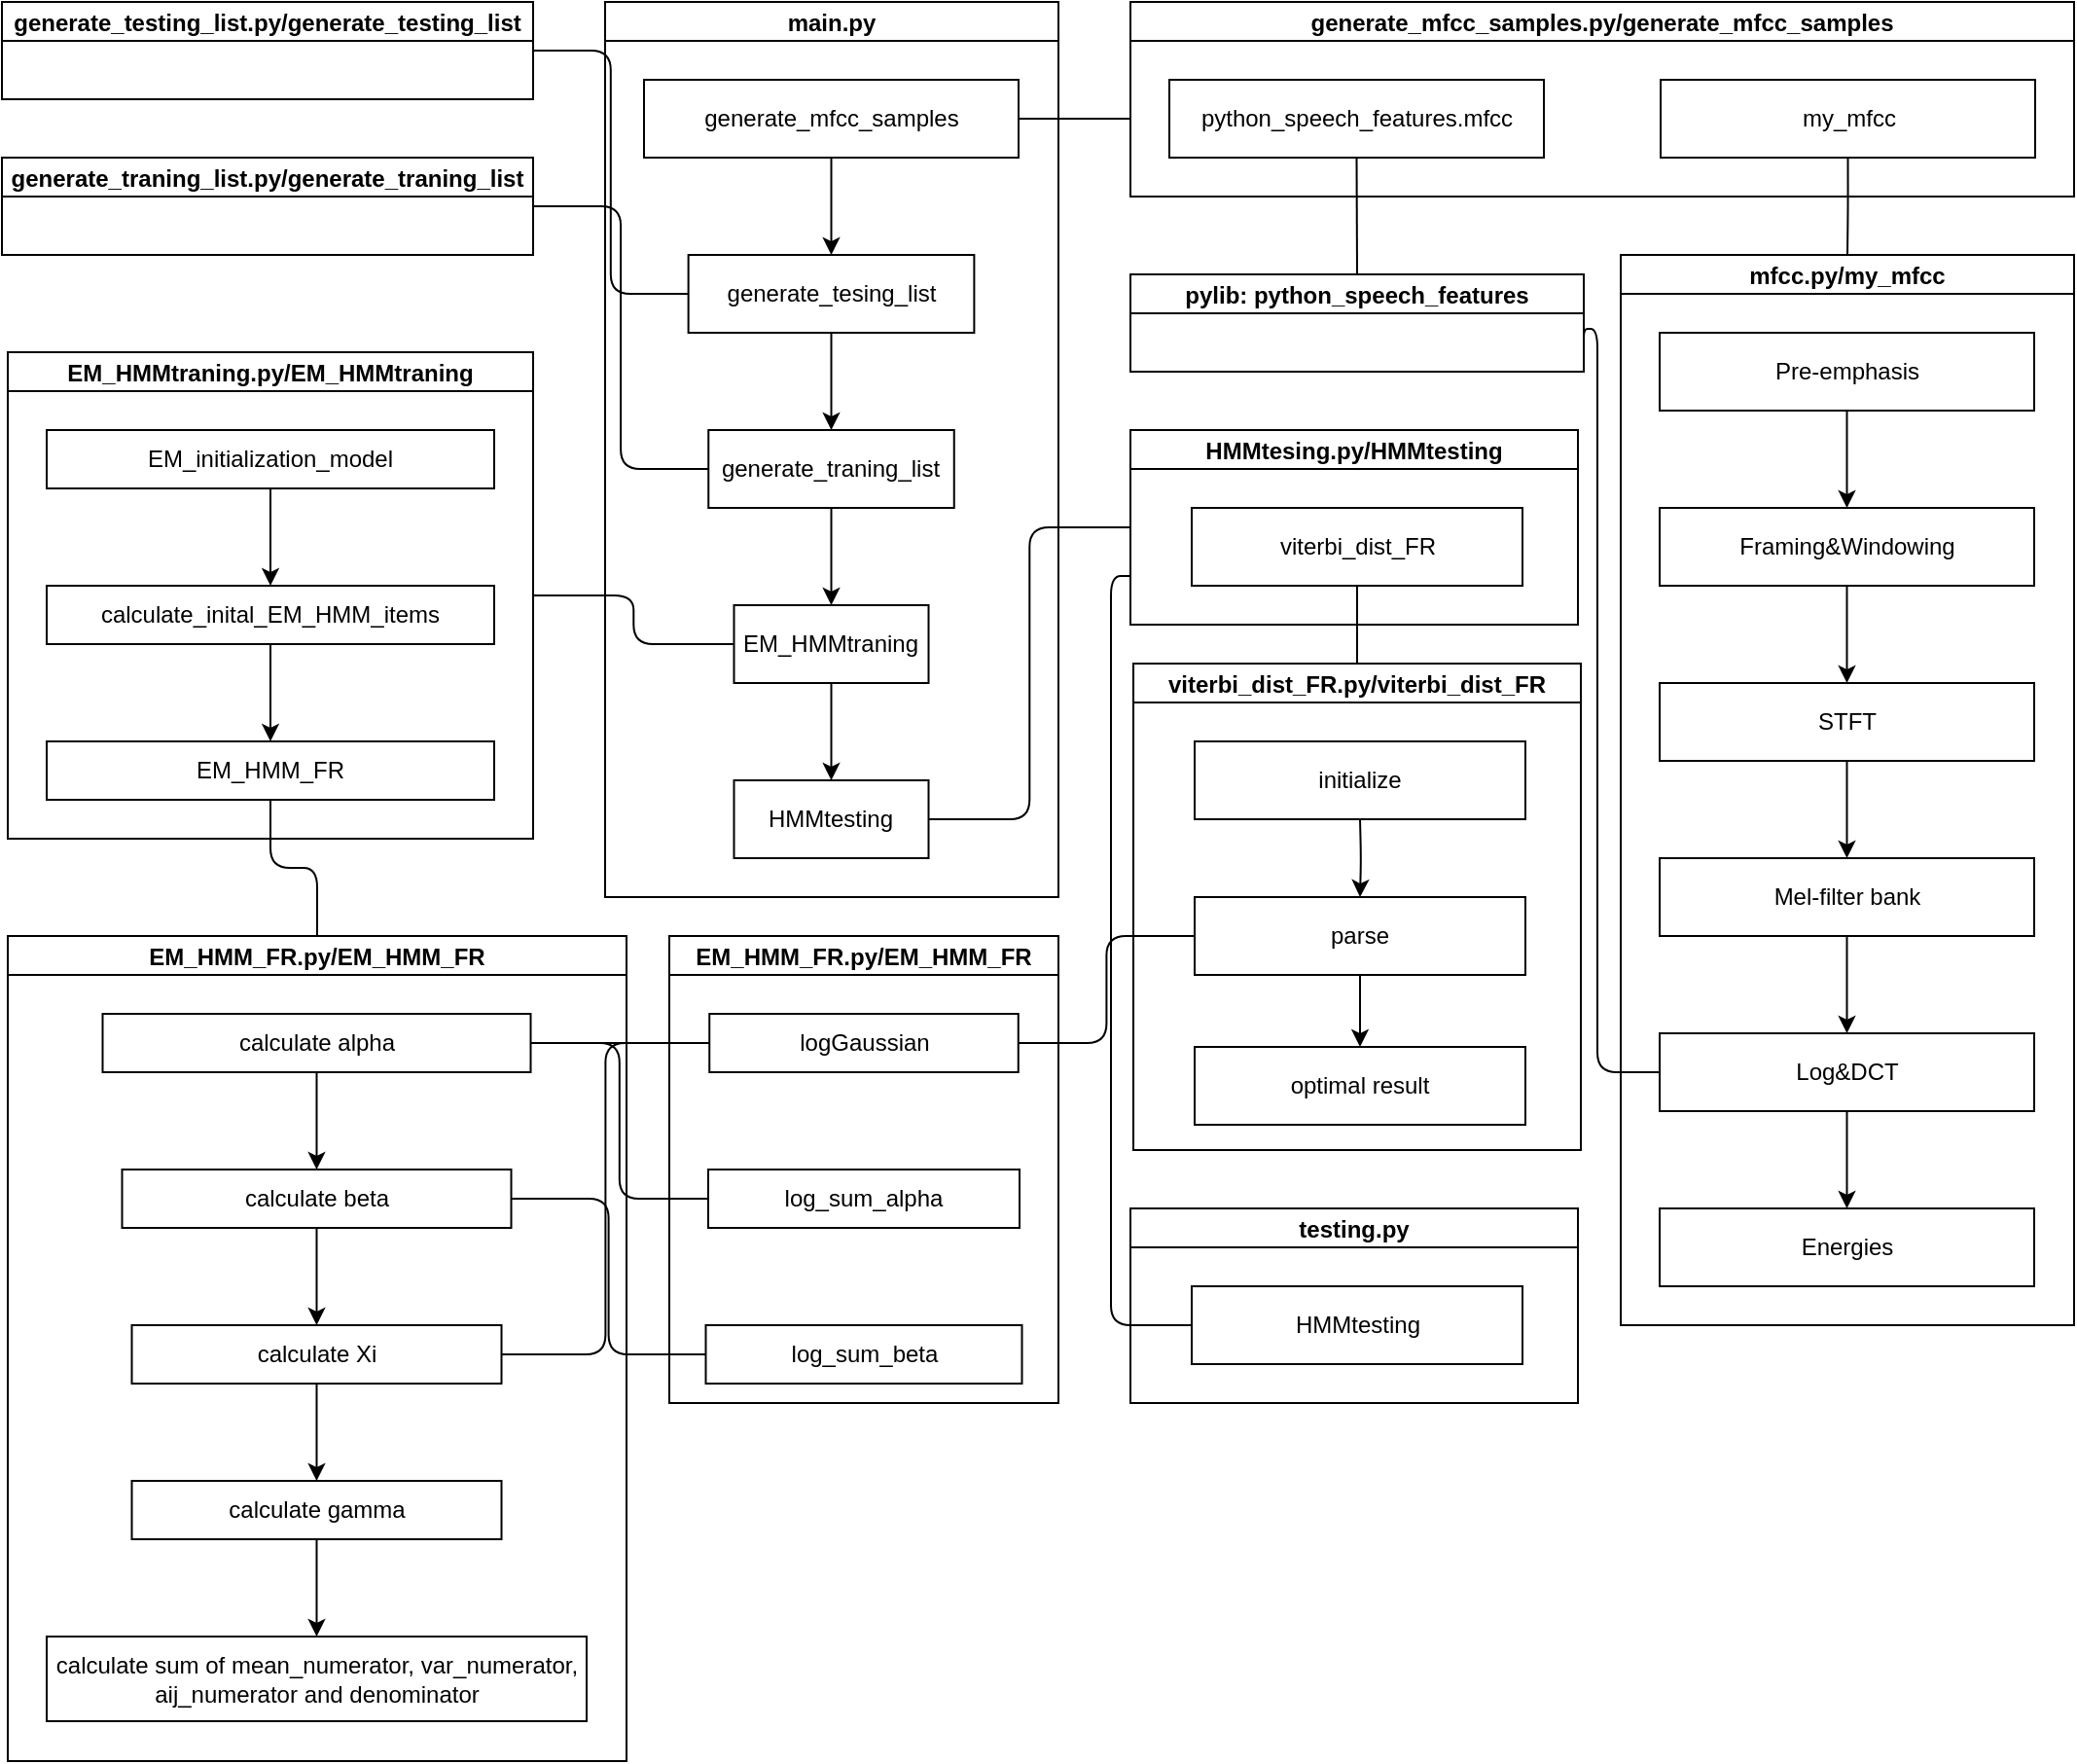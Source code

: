 <mxfile scale="2" border="20">
    <diagram id="naAyCyldzYRl_kAwMdqp" name="第 1 页">
        <mxGraphModel dx="2194" dy="814" grid="1" gridSize="10" guides="1" tooltips="1" connect="1" arrows="1" fold="1" page="1" pageScale="1" pageWidth="1169" pageHeight="1654" math="0" shadow="0">
            <root>
                <mxCell id="0"/>
                <mxCell id="1" parent="0"/>
                <mxCell id="2" value="main.py" style="swimlane;startSize=20;horizontal=1;childLayout=flowLayout;flowOrientation=north;resizable=0;interRankCellSpacing=50;containerType=tree;" vertex="1" parent="1">
                    <mxGeometry x="240" y="260" width="233" height="460" as="geometry"/>
                </mxCell>
                <mxCell id="3" value="generate_mfcc_samples" style="whiteSpace=wrap;html=1;" vertex="1" parent="2">
                    <mxGeometry x="20" y="40" width="192.5" height="40" as="geometry"/>
                </mxCell>
                <mxCell id="4" value="generate_tesing_list" style="whiteSpace=wrap;html=1;" vertex="1" parent="2">
                    <mxGeometry x="42.81" y="130" width="146.88" height="40" as="geometry"/>
                </mxCell>
                <mxCell id="5" value="" style="html=1;curved=1;noEdgeStyle=1;orthogonal=1;" edge="1" parent="2" source="3" target="4">
                    <mxGeometry relative="1" as="geometry">
                        <Array as="points">
                            <mxPoint x="116.25" y="92"/>
                            <mxPoint x="116.25" y="118"/>
                        </Array>
                    </mxGeometry>
                </mxCell>
                <mxCell id="8" value="generate_traning_list" style="whiteSpace=wrap;html=1;" vertex="1" parent="2">
                    <mxGeometry x="53.125" y="220" width="126.25" height="40" as="geometry"/>
                </mxCell>
                <mxCell id="9" value="" style="html=1;curved=1;noEdgeStyle=1;orthogonal=1;" edge="1" parent="2" source="4" target="8">
                    <mxGeometry relative="1" as="geometry">
                        <Array as="points">
                            <mxPoint x="116.25" y="182"/>
                            <mxPoint x="116.25" y="208"/>
                        </Array>
                    </mxGeometry>
                </mxCell>
                <mxCell id="21" value="" style="html=1;curved=1;noEdgeStyle=1;orthogonal=1;" edge="1" target="22" source="8" parent="2">
                    <mxGeometry relative="1" as="geometry">
                        <mxPoint x="266.25" y="490" as="sourcePoint"/>
                        <Array as="points">
                            <mxPoint x="116.25" y="272"/>
                            <mxPoint x="116.25" y="298"/>
                        </Array>
                    </mxGeometry>
                </mxCell>
                <mxCell id="22" value="EM_HMMtraning" style="whiteSpace=wrap;html=1;" vertex="1" parent="2">
                    <mxGeometry x="66.25" y="310" width="100" height="40" as="geometry"/>
                </mxCell>
                <mxCell id="55" value="" style="html=1;curved=1;noEdgeStyle=1;orthogonal=1;" edge="1" target="56" source="22" parent="2">
                    <mxGeometry relative="1" as="geometry">
                        <mxPoint x="376.25" y="560" as="sourcePoint"/>
                        <Array as="points">
                            <mxPoint x="116.25" y="362"/>
                            <mxPoint x="116.25" y="388"/>
                        </Array>
                    </mxGeometry>
                </mxCell>
                <mxCell id="56" value="HMMtesting" style="whiteSpace=wrap;html=1;" vertex="1" parent="2">
                    <mxGeometry x="66.25" y="400" width="100" height="40" as="geometry"/>
                </mxCell>
                <mxCell id="11" value="generate_mfcc_samples.py/generate_mfcc_samples" style="swimlane;startSize=20;horizontal=1;childLayout=flowLayout;flowOrientation=north;resizable=1;interRankCellSpacing=50;containerType=tree;" vertex="1" parent="1">
                    <mxGeometry x="510" y="260" width="485" height="100" as="geometry">
                        <mxRectangle x="340" y="80" width="330" height="20" as="alternateBounds"/>
                    </mxGeometry>
                </mxCell>
                <mxCell id="27" value="&lt;div style=&quot;line-height: 19px&quot;&gt;&lt;font style=&quot;font-size: 12px ; background-color: rgb(255 , 255 , 255)&quot;&gt;python_speech_features.mfcc&lt;/font&gt;&lt;/div&gt;" style="whiteSpace=wrap;html=1;" vertex="1" parent="11">
                    <mxGeometry x="20" y="40" width="192.5" height="40" as="geometry"/>
                </mxCell>
                <mxCell id="29" value="&lt;div style=&quot;line-height: 19px&quot;&gt;&lt;span style=&quot;background-color: rgb(255 , 255 , 255)&quot;&gt;my_mfcc&lt;/span&gt;&lt;/div&gt;" style="whiteSpace=wrap;html=1;" vertex="1" parent="11">
                    <mxGeometry x="272.5" y="40" width="192.5" height="40" as="geometry"/>
                </mxCell>
                <mxCell id="23" value="pylib: python_speech_features" style="swimlane;startSize=20;horizontal=1;childLayout=flowLayout;flowOrientation=north;resizable=1;interRankCellSpacing=50;containerType=tree;" vertex="1" parent="1">
                    <mxGeometry x="510" y="400" width="233" height="50" as="geometry">
                        <mxRectangle x="509.75" y="410" width="170" height="20" as="alternateBounds"/>
                    </mxGeometry>
                </mxCell>
                <mxCell id="30" value="" style="endArrow=none;html=1;fontFamily=Helvetica;fontSize=12;fontColor=#000000;exitX=1;exitY=0.5;exitDx=0;exitDy=0;edgeStyle=orthogonalEdgeStyle;elbow=vertical;" edge="1" parent="1" source="3">
                    <mxGeometry width="50" height="50" relative="1" as="geometry">
                        <mxPoint x="660" y="460" as="sourcePoint"/>
                        <mxPoint x="510" y="320" as="targetPoint"/>
                    </mxGeometry>
                </mxCell>
                <mxCell id="35" value="" style="endArrow=none;html=1;fontFamily=Helvetica;fontSize=12;fontColor=#000000;elbow=vertical;entryX=0.5;entryY=1;entryDx=0;entryDy=0;exitX=0.5;exitY=0;exitDx=0;exitDy=0;" edge="1" parent="1" source="23" target="27">
                    <mxGeometry width="50" height="50" relative="1" as="geometry">
                        <mxPoint x="610" y="460" as="sourcePoint"/>
                        <mxPoint x="660" y="410" as="targetPoint"/>
                    </mxGeometry>
                </mxCell>
                <mxCell id="36" value="mfcc.py/my_mfcc" style="swimlane;startSize=20;horizontal=1;childLayout=flowLayout;flowOrientation=north;resizable=1;interRankCellSpacing=50;containerType=tree;" vertex="1" parent="1">
                    <mxGeometry x="762" y="390" width="233" height="550" as="geometry">
                        <mxRectangle x="509.75" y="410" width="170" height="20" as="alternateBounds"/>
                    </mxGeometry>
                </mxCell>
                <mxCell id="38" value="&lt;div style=&quot;line-height: 19px&quot;&gt;&lt;span style=&quot;background-color: rgb(255 , 255 , 255)&quot;&gt;Pre-emphasis&lt;/span&gt;&lt;/div&gt;" style="whiteSpace=wrap;html=1;" vertex="1" parent="36">
                    <mxGeometry x="20" y="40" width="192.5" height="40" as="geometry"/>
                </mxCell>
                <mxCell id="39" value="" style="edgeStyle=none;html=1;noEdgeStyle=1;orthogonal=1;" edge="1" source="38" target="40" parent="36">
                    <mxGeometry relative="1" as="geometry">
                        <Array as="points">
                            <mxPoint x="116.25" y="92"/>
                            <mxPoint x="116.25" y="118"/>
                        </Array>
                    </mxGeometry>
                </mxCell>
                <mxCell id="40" value="&lt;div style=&quot;line-height: 19px&quot;&gt;&lt;span style=&quot;background-color: rgb(255 , 255 , 255)&quot;&gt;Framing&amp;amp;Windowing&lt;/span&gt;&lt;/div&gt;" style="whiteSpace=wrap;html=1;" vertex="1" parent="36">
                    <mxGeometry x="20" y="130" width="192.5" height="40" as="geometry"/>
                </mxCell>
                <mxCell id="41" value="" style="edgeStyle=none;html=1;noEdgeStyle=1;orthogonal=1;" edge="1" target="42" source="40" parent="36">
                    <mxGeometry relative="1" as="geometry">
                        <mxPoint x="998.25" y="710" as="sourcePoint"/>
                        <Array as="points">
                            <mxPoint x="116.25" y="182"/>
                            <mxPoint x="116.25" y="208"/>
                        </Array>
                    </mxGeometry>
                </mxCell>
                <mxCell id="42" value="&lt;div style=&quot;line-height: 19px&quot;&gt;&lt;span style=&quot;background-color: rgb(255 , 255 , 255)&quot;&gt;STFT&lt;/span&gt;&lt;/div&gt;" style="whiteSpace=wrap;html=1;" vertex="1" parent="36">
                    <mxGeometry x="20" y="220" width="192.5" height="40" as="geometry"/>
                </mxCell>
                <mxCell id="43" value="" style="edgeStyle=none;html=1;noEdgeStyle=1;orthogonal=1;" edge="1" target="44" source="42" parent="36">
                    <mxGeometry relative="1" as="geometry">
                        <mxPoint x="978.25" y="760" as="sourcePoint"/>
                        <Array as="points">
                            <mxPoint x="116.25" y="272"/>
                            <mxPoint x="116.25" y="298"/>
                        </Array>
                    </mxGeometry>
                </mxCell>
                <mxCell id="44" value="&lt;div style=&quot;line-height: 19px&quot;&gt;&lt;span style=&quot;background-color: rgb(255 , 255 , 255)&quot;&gt;Mel-filter bank&lt;/span&gt;&lt;/div&gt;" style="whiteSpace=wrap;html=1;" vertex="1" parent="36">
                    <mxGeometry x="20" y="310" width="192.5" height="40" as="geometry"/>
                </mxCell>
                <mxCell id="45" value="" style="edgeStyle=none;html=1;noEdgeStyle=1;orthogonal=1;" edge="1" target="46" source="44" parent="36">
                    <mxGeometry relative="1" as="geometry">
                        <mxPoint x="918.25" y="730" as="sourcePoint"/>
                        <Array as="points">
                            <mxPoint x="116.25" y="362"/>
                            <mxPoint x="116.25" y="388"/>
                        </Array>
                    </mxGeometry>
                </mxCell>
                <mxCell id="46" value="&lt;div style=&quot;line-height: 19px&quot;&gt;&lt;span style=&quot;background-color: rgb(255 , 255 , 255)&quot;&gt;Log&amp;amp;DCT&lt;/span&gt;&lt;/div&gt;" style="whiteSpace=wrap;html=1;" vertex="1" parent="36">
                    <mxGeometry x="20" y="400" width="192.5" height="40" as="geometry"/>
                </mxCell>
                <mxCell id="47" value="" style="edgeStyle=none;html=1;noEdgeStyle=1;orthogonal=1;" edge="1" target="48" source="46" parent="36">
                    <mxGeometry relative="1" as="geometry">
                        <mxPoint x="898.25" y="780" as="sourcePoint"/>
                        <Array as="points">
                            <mxPoint x="116.25" y="452"/>
                            <mxPoint x="116.25" y="478"/>
                        </Array>
                    </mxGeometry>
                </mxCell>
                <mxCell id="48" value="&lt;div style=&quot;line-height: 19px&quot;&gt;&lt;span style=&quot;background-color: rgb(255 , 255 , 255)&quot;&gt;Energies&lt;/span&gt;&lt;/div&gt;" style="whiteSpace=wrap;html=1;" vertex="1" parent="36">
                    <mxGeometry x="20" y="490" width="192.5" height="40" as="geometry"/>
                </mxCell>
                <mxCell id="49" style="html=1;exitX=0;exitY=0.5;exitDx=0;exitDy=0;fontFamily=Helvetica;fontSize=12;fontColor=#000000;elbow=vertical;edgeStyle=orthogonalEdgeStyle;rounded=1;endArrow=none;endFill=0;entryX=1;entryY=0.75;entryDx=0;entryDy=0;" edge="1" parent="1" source="46" target="23">
                    <mxGeometry relative="1" as="geometry">
                        <mxPoint x="630" y="450" as="targetPoint"/>
                        <Array as="points">
                            <mxPoint x="750" y="810"/>
                            <mxPoint x="750" y="428"/>
                        </Array>
                    </mxGeometry>
                </mxCell>
                <mxCell id="50" style="edgeStyle=orthogonalEdgeStyle;rounded=1;html=1;exitX=0.5;exitY=1;exitDx=0;exitDy=0;entryX=0.5;entryY=0;entryDx=0;entryDy=0;fontFamily=Helvetica;fontSize=12;fontColor=#000000;endArrow=none;endFill=0;elbow=vertical;" edge="1" parent="1" source="29" target="36">
                    <mxGeometry relative="1" as="geometry"/>
                </mxCell>
                <mxCell id="53" style="edgeStyle=orthogonalEdgeStyle;rounded=1;html=1;exitX=1;exitY=0.5;exitDx=0;exitDy=0;entryX=0;entryY=0.5;entryDx=0;entryDy=0;fontFamily=Helvetica;fontSize=12;fontColor=#000000;endArrow=none;endFill=0;elbow=vertical;" edge="1" parent="1" source="51" target="4">
                    <mxGeometry relative="1" as="geometry"/>
                </mxCell>
                <mxCell id="51" value="generate_testing_list.py/generate_testing_list" style="swimlane;startSize=20;horizontal=1;childLayout=flowLayout;flowOrientation=north;resizable=1;interRankCellSpacing=50;containerType=tree;" vertex="1" parent="1">
                    <mxGeometry x="-70" y="260" width="273" height="50" as="geometry">
                        <mxRectangle x="509.75" y="410" width="170" height="20" as="alternateBounds"/>
                    </mxGeometry>
                </mxCell>
                <mxCell id="54" style="edgeStyle=orthogonalEdgeStyle;rounded=1;html=1;exitX=1;exitY=0.5;exitDx=0;exitDy=0;entryX=0;entryY=0.5;entryDx=0;entryDy=0;fontFamily=Helvetica;fontSize=12;fontColor=#000000;endArrow=none;endFill=0;elbow=vertical;" edge="1" parent="1" source="52" target="8">
                    <mxGeometry relative="1" as="geometry"/>
                </mxCell>
                <mxCell id="52" value="generate_traning_list.py/generate_traning_list" style="swimlane;startSize=20;horizontal=1;childLayout=flowLayout;flowOrientation=north;resizable=1;interRankCellSpacing=50;containerType=tree;" vertex="1" parent="1">
                    <mxGeometry x="-70" y="340" width="273" height="50" as="geometry">
                        <mxRectangle x="509.75" y="410" width="170" height="20" as="alternateBounds"/>
                    </mxGeometry>
                </mxCell>
                <mxCell id="57" value="EM_HMMtraning.py/EM_HMMtraning" style="swimlane;startSize=20;horizontal=1;childLayout=flowLayout;flowOrientation=north;resizable=1;interRankCellSpacing=50;containerType=tree;" vertex="1" parent="1">
                    <mxGeometry x="-67" y="440" width="270" height="250" as="geometry">
                        <mxRectangle x="509.75" y="410" width="170" height="20" as="alternateBounds"/>
                    </mxGeometry>
                </mxCell>
                <mxCell id="58" value="EM_initialization_model" style="whiteSpace=wrap;html=1;" vertex="1" parent="57">
                    <mxGeometry x="20" y="40" width="230" height="30" as="geometry"/>
                </mxCell>
                <mxCell id="59" value="" style="edgeStyle=orthogonalEdgeStyle;rounded=1;html=1;noEdgeStyle=1;orthogonal=1;" edge="1" source="58" target="60" parent="57">
                    <mxGeometry relative="1" as="geometry">
                        <Array as="points">
                            <mxPoint x="135" y="82"/>
                            <mxPoint x="135" y="108"/>
                        </Array>
                    </mxGeometry>
                </mxCell>
                <mxCell id="60" value="calculate_inital_EM_HMM_items" style="whiteSpace=wrap;html=1;" vertex="1" parent="57">
                    <mxGeometry x="20" y="120" width="230" height="30" as="geometry"/>
                </mxCell>
                <mxCell id="61" value="" style="edgeStyle=orthogonalEdgeStyle;rounded=1;html=1;noEdgeStyle=1;orthogonal=1;" edge="1" target="62" source="60" parent="57">
                    <mxGeometry relative="1" as="geometry">
                        <mxPoint x="135" y="610" as="sourcePoint"/>
                        <Array as="points">
                            <mxPoint x="135" y="162"/>
                            <mxPoint x="135" y="188"/>
                        </Array>
                    </mxGeometry>
                </mxCell>
                <mxCell id="62" value="EM_HMM_FR" style="whiteSpace=wrap;html=1;" vertex="1" parent="57">
                    <mxGeometry x="20" y="200" width="230" height="30" as="geometry"/>
                </mxCell>
                <mxCell id="63" style="edgeStyle=orthogonalEdgeStyle;rounded=1;html=1;exitX=0;exitY=0.5;exitDx=0;exitDy=0;entryX=1;entryY=0.5;entryDx=0;entryDy=0;fontFamily=Helvetica;fontSize=12;fontColor=#000000;endArrow=none;endFill=0;elbow=vertical;" edge="1" parent="1" source="22" target="57">
                    <mxGeometry relative="1" as="geometry"/>
                </mxCell>
                <mxCell id="64" value="EM_HMM_FR.py/EM_HMM_FR" style="swimlane;startSize=20;horizontal=1;childLayout=flowLayout;flowOrientation=north;resizable=1;interRankCellSpacing=50;containerType=tree;" vertex="1" parent="1">
                    <mxGeometry x="-67" y="740" width="318" height="424" as="geometry">
                        <mxRectangle x="509.75" y="410" width="170" height="20" as="alternateBounds"/>
                    </mxGeometry>
                </mxCell>
                <mxCell id="65" value="calculate alpha" style="whiteSpace=wrap;html=1;" vertex="1" parent="64">
                    <mxGeometry x="48.75" y="40" width="220" height="30" as="geometry"/>
                </mxCell>
                <mxCell id="66" value="" style="edgeStyle=orthogonalEdgeStyle;rounded=1;html=1;noEdgeStyle=1;orthogonal=1;" edge="1" parent="64" source="65" target="67">
                    <mxGeometry relative="1" as="geometry">
                        <Array as="points">
                            <mxPoint x="158.75" y="82"/>
                            <mxPoint x="158.75" y="108"/>
                        </Array>
                    </mxGeometry>
                </mxCell>
                <mxCell id="67" value="calculate beta" style="whiteSpace=wrap;html=1;" vertex="1" parent="64">
                    <mxGeometry x="58.75" y="120" width="200" height="30" as="geometry"/>
                </mxCell>
                <mxCell id="68" value="" style="edgeStyle=orthogonalEdgeStyle;rounded=1;html=1;noEdgeStyle=1;orthogonal=1;" edge="1" parent="64" source="67" target="69">
                    <mxGeometry relative="1" as="geometry">
                        <mxPoint x="1155" y="2650" as="sourcePoint"/>
                        <Array as="points">
                            <mxPoint x="158.75" y="162"/>
                            <mxPoint x="158.75" y="188"/>
                        </Array>
                    </mxGeometry>
                </mxCell>
                <mxCell id="69" value="calculate Xi" style="whiteSpace=wrap;html=1;" vertex="1" parent="64">
                    <mxGeometry x="63.75" y="200" width="190" height="30" as="geometry"/>
                </mxCell>
                <mxCell id="77" value="" style="edgeStyle=orthogonalEdgeStyle;rounded=1;html=1;noEdgeStyle=1;orthogonal=1;" edge="1" target="78" source="69" parent="64">
                    <mxGeometry relative="1" as="geometry">
                        <mxPoint x="693" y="2170" as="sourcePoint"/>
                        <Array as="points">
                            <mxPoint x="158.75" y="242"/>
                            <mxPoint x="158.75" y="268"/>
                        </Array>
                    </mxGeometry>
                </mxCell>
                <mxCell id="78" value="calculate gamma" style="whiteSpace=wrap;html=1;" vertex="1" parent="64">
                    <mxGeometry x="63.75" y="280" width="190" height="30" as="geometry"/>
                </mxCell>
                <mxCell id="79" value="" style="edgeStyle=orthogonalEdgeStyle;rounded=1;html=1;noEdgeStyle=1;orthogonal=1;" edge="1" target="80" source="78" parent="64">
                    <mxGeometry relative="1" as="geometry">
                        <mxPoint x="480" y="1690" as="sourcePoint"/>
                        <Array as="points">
                            <mxPoint x="158.75" y="322"/>
                            <mxPoint x="158.75" y="348"/>
                        </Array>
                    </mxGeometry>
                </mxCell>
                <mxCell id="80" value="calculate sum of mean_numerator, var_numerator, aij_numerator and denominator" style="whiteSpace=wrap;html=1;" vertex="1" parent="64">
                    <mxGeometry x="20" y="360" width="277.5" height="43.5" as="geometry"/>
                </mxCell>
                <mxCell id="90" value="EM_HMM_FR.py/EM_HMM_FR" style="swimlane;fontFamily=Helvetica;fontSize=12;fontColor=default;startSize=20;strokeColor=default;fillColor=default;" vertex="1" parent="1">
                    <mxGeometry x="273" y="740" width="200" height="240" as="geometry"/>
                </mxCell>
                <mxCell id="85" value="logGaussian" style="whiteSpace=wrap;html=1;" vertex="1" parent="90">
                    <mxGeometry x="20.625" y="40" width="158.75" height="30" as="geometry"/>
                </mxCell>
                <mxCell id="86" value="log_sum_alpha" style="whiteSpace=wrap;html=1;" vertex="1" parent="90">
                    <mxGeometry x="20" y="120" width="160" height="30" as="geometry"/>
                </mxCell>
                <mxCell id="87" value="log_sum_beta" style="whiteSpace=wrap;html=1;" vertex="1" parent="90">
                    <mxGeometry x="18.75" y="200" width="162.5" height="30" as="geometry"/>
                </mxCell>
                <mxCell id="91" style="edgeStyle=orthogonalEdgeStyle;rounded=1;html=1;exitX=1;exitY=0.5;exitDx=0;exitDy=0;entryX=0;entryY=0.5;entryDx=0;entryDy=0;fontFamily=Helvetica;fontSize=12;fontColor=default;endArrow=none;endFill=0;startSize=20;elbow=vertical;" edge="1" parent="1" source="65" target="86">
                    <mxGeometry relative="1" as="geometry"/>
                </mxCell>
                <mxCell id="92" style="edgeStyle=orthogonalEdgeStyle;rounded=1;html=1;exitX=1;exitY=0.5;exitDx=0;exitDy=0;entryX=0;entryY=0.5;entryDx=0;entryDy=0;fontFamily=Helvetica;fontSize=12;fontColor=default;endArrow=none;endFill=0;startSize=20;elbow=vertical;" edge="1" parent="1" source="67" target="87">
                    <mxGeometry relative="1" as="geometry"/>
                </mxCell>
                <mxCell id="93" style="edgeStyle=orthogonalEdgeStyle;rounded=1;html=1;exitX=1;exitY=0.5;exitDx=0;exitDy=0;entryX=0;entryY=0.5;entryDx=0;entryDy=0;fontFamily=Helvetica;fontSize=12;fontColor=default;endArrow=none;endFill=0;startSize=20;elbow=vertical;" edge="1" parent="1" source="65" target="85">
                    <mxGeometry relative="1" as="geometry"/>
                </mxCell>
                <mxCell id="94" style="edgeStyle=orthogonalEdgeStyle;rounded=1;html=1;exitX=1;exitY=0.5;exitDx=0;exitDy=0;entryX=0;entryY=0.5;entryDx=0;entryDy=0;fontFamily=Helvetica;fontSize=12;fontColor=default;endArrow=none;endFill=0;startSize=20;elbow=vertical;" edge="1" parent="1" source="69" target="85">
                    <mxGeometry relative="1" as="geometry"/>
                </mxCell>
                <mxCell id="95" style="edgeStyle=orthogonalEdgeStyle;rounded=1;html=1;exitX=0.5;exitY=1;exitDx=0;exitDy=0;entryX=0.5;entryY=0;entryDx=0;entryDy=0;fontFamily=Helvetica;fontSize=12;fontColor=default;endArrow=none;endFill=0;startSize=20;elbow=vertical;" edge="1" parent="1" source="62" target="64">
                    <mxGeometry relative="1" as="geometry"/>
                </mxCell>
                <mxCell id="96" value="HMMtesing.py/HMMtesting" style="swimlane;fontFamily=Helvetica;fontSize=12;fontColor=default;startSize=20;strokeColor=default;fillColor=default;" vertex="1" parent="1">
                    <mxGeometry x="510" y="480" width="230" height="100" as="geometry"/>
                </mxCell>
                <mxCell id="97" value="viterbi_dist_FR" style="whiteSpace=wrap;html=1;fontFamily=Helvetica;fontSize=12;fontColor=default;startSize=20;strokeColor=default;fillColor=default;" vertex="1" parent="96">
                    <mxGeometry x="31.5" y="40" width="170" height="40" as="geometry"/>
                </mxCell>
                <mxCell id="98" value="viterbi_dist_FR.py/viterbi_dist_FR" style="swimlane;fontFamily=Helvetica;fontSize=12;fontColor=default;startSize=20;strokeColor=default;fillColor=default;" vertex="1" parent="1">
                    <mxGeometry x="511.5" y="600" width="230" height="250" as="geometry"/>
                </mxCell>
                <mxCell id="99" value="initialize" style="whiteSpace=wrap;html=1;fontFamily=Helvetica;fontSize=12;fontColor=default;startSize=20;strokeColor=default;fillColor=default;" vertex="1" parent="98">
                    <mxGeometry x="31.5" y="40" width="170" height="40" as="geometry"/>
                </mxCell>
                <mxCell id="102" value="parse" style="whiteSpace=wrap;html=1;fontFamily=Helvetica;fontSize=12;fontColor=default;startSize=20;strokeColor=default;fillColor=default;" vertex="1" parent="98">
                    <mxGeometry x="31.5" y="120" width="170" height="40" as="geometry"/>
                </mxCell>
                <mxCell id="103" value="optimal result" style="whiteSpace=wrap;html=1;fontFamily=Helvetica;fontSize=12;fontColor=default;startSize=20;strokeColor=default;fillColor=default;" vertex="1" parent="98">
                    <mxGeometry x="31.5" y="197" width="170" height="40" as="geometry"/>
                </mxCell>
                <mxCell id="104" value="" style="edgeStyle=none;html=1;noEdgeStyle=1;orthogonal=1;exitX=0.5;exitY=1;exitDx=0;exitDy=0;entryX=0.5;entryY=0;entryDx=0;entryDy=0;" edge="1" parent="98" source="99" target="102">
                    <mxGeometry relative="1" as="geometry">
                        <mxPoint x="378.25" y="-40" as="sourcePoint"/>
                        <mxPoint x="378.25" y="10" as="targetPoint"/>
                        <Array as="points">
                            <mxPoint x="117" y="100"/>
                        </Array>
                    </mxGeometry>
                </mxCell>
                <mxCell id="110" value="" style="edgeStyle=none;html=1;noEdgeStyle=1;orthogonal=1;exitX=0.5;exitY=1;exitDx=0;exitDy=0;entryX=0.5;entryY=0;entryDx=0;entryDy=0;" edge="1" parent="98" source="102" target="103">
                    <mxGeometry relative="1" as="geometry">
                        <mxPoint x="126.5" y="90" as="sourcePoint"/>
                        <mxPoint x="126.5" y="130" as="targetPoint"/>
                        <Array as="points"/>
                    </mxGeometry>
                </mxCell>
                <mxCell id="111" style="edgeStyle=orthogonalEdgeStyle;rounded=1;html=1;exitX=0;exitY=0.5;exitDx=0;exitDy=0;entryX=1;entryY=0.5;entryDx=0;entryDy=0;fontFamily=Helvetica;fontSize=12;fontColor=default;endArrow=none;endFill=0;elbow=vertical;" edge="1" parent="1" source="102" target="85">
                    <mxGeometry relative="1" as="geometry"/>
                </mxCell>
                <mxCell id="112" style="edgeStyle=orthogonalEdgeStyle;rounded=1;html=1;exitX=1;exitY=0.5;exitDx=0;exitDy=0;entryX=0;entryY=0.5;entryDx=0;entryDy=0;fontFamily=Helvetica;fontSize=12;fontColor=default;endArrow=none;endFill=0;elbow=vertical;" edge="1" parent="1" source="56" target="96">
                    <mxGeometry relative="1" as="geometry"/>
                </mxCell>
                <mxCell id="113" style="edgeStyle=orthogonalEdgeStyle;rounded=1;html=1;exitX=0.5;exitY=1;exitDx=0;exitDy=0;entryX=0.5;entryY=0;entryDx=0;entryDy=0;fontFamily=Helvetica;fontSize=12;fontColor=default;endArrow=none;endFill=0;elbow=vertical;" edge="1" parent="1" source="97" target="98">
                    <mxGeometry relative="1" as="geometry"/>
                </mxCell>
                <mxCell id="114" value="testing.py" style="swimlane;fontFamily=Helvetica;fontSize=12;fontColor=default;startSize=20;strokeColor=default;fillColor=default;" vertex="1" parent="1">
                    <mxGeometry x="510" y="880" width="230" height="100" as="geometry"/>
                </mxCell>
                <mxCell id="115" value="HMMtesting" style="whiteSpace=wrap;html=1;fontFamily=Helvetica;fontSize=12;fontColor=default;startSize=20;strokeColor=default;fillColor=default;" vertex="1" parent="114">
                    <mxGeometry x="31.5" y="40" width="170" height="40" as="geometry"/>
                </mxCell>
                <mxCell id="117" style="edgeStyle=orthogonalEdgeStyle;rounded=1;html=1;exitX=0;exitY=0.5;exitDx=0;exitDy=0;entryX=0;entryY=0.75;entryDx=0;entryDy=0;fontFamily=Helvetica;fontSize=12;fontColor=default;endArrow=none;endFill=0;elbow=vertical;" edge="1" parent="1" source="115" target="96">
                    <mxGeometry relative="1" as="geometry"/>
                </mxCell>
            </root>
        </mxGraphModel>
    </diagram>
</mxfile>